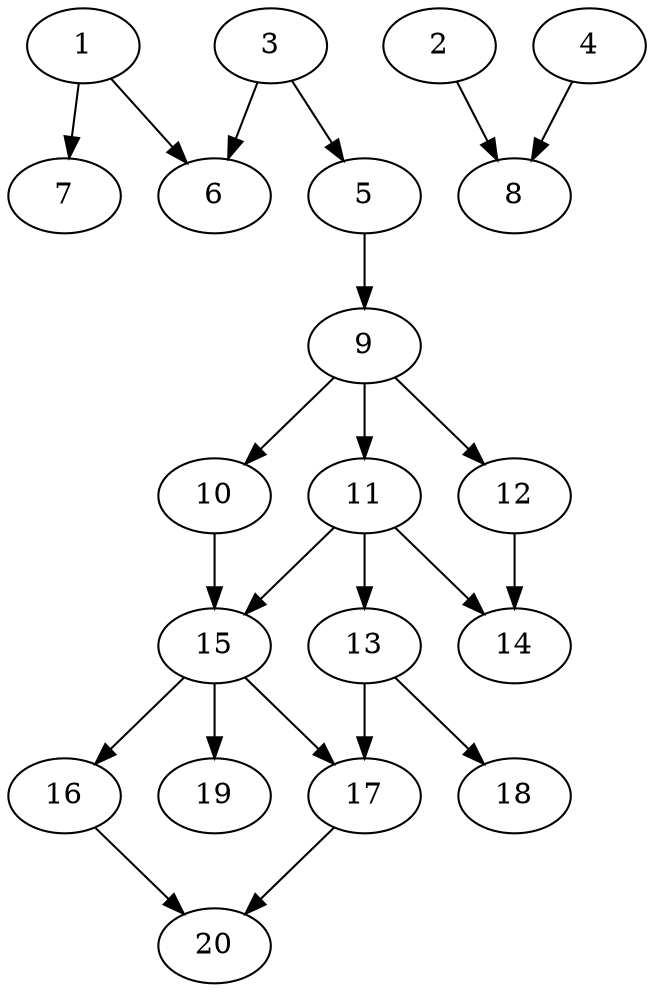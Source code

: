 // DAG automatically generated by daggen at Tue Aug  6 16:20:30 2019
// ./daggen --dot -n 20 --ccr 0.4 --fat 0.4 --regular 0.5 --density 0.5 --mindata 5242880 --maxdata 52428800 
digraph G {
  1 [size="129505280", alpha="0.14", expect_size="51802112"] 
  1 -> 6 [size ="51802112"]
  1 -> 7 [size ="51802112"]
  2 [size="36200960", alpha="0.09", expect_size="14480384"] 
  2 -> 8 [size ="14480384"]
  3 [size="88819200", alpha="0.11", expect_size="35527680"] 
  3 -> 5 [size ="35527680"]
  3 -> 6 [size ="35527680"]
  4 [size="38809600", alpha="0.12", expect_size="15523840"] 
  4 -> 8 [size ="15523840"]
  5 [size="42296320", alpha="0.09", expect_size="16918528"] 
  5 -> 9 [size ="16918528"]
  6 [size="77117440", alpha="0.02", expect_size="30846976"] 
  7 [size="16371200", alpha="0.08", expect_size="6548480"] 
  8 [size="25085440", alpha="0.06", expect_size="10034176"] 
  9 [size="13419520", alpha="0.09", expect_size="5367808"] 
  9 -> 10 [size ="5367808"]
  9 -> 11 [size ="5367808"]
  9 -> 12 [size ="5367808"]
  10 [size="99261440", alpha="0.05", expect_size="39704576"] 
  10 -> 15 [size ="39704576"]
  11 [size="13637120", alpha="0.07", expect_size="5454848"] 
  11 -> 13 [size ="5454848"]
  11 -> 14 [size ="5454848"]
  11 -> 15 [size ="5454848"]
  12 [size="97402880", alpha="0.15", expect_size="38961152"] 
  12 -> 14 [size ="38961152"]
  13 [size="35136000", alpha="0.07", expect_size="14054400"] 
  13 -> 17 [size ="14054400"]
  13 -> 18 [size ="14054400"]
  14 [size="100881920", alpha="0.19", expect_size="40352768"] 
  15 [size="51264000", alpha="0.05", expect_size="20505600"] 
  15 -> 16 [size ="20505600"]
  15 -> 17 [size ="20505600"]
  15 -> 19 [size ="20505600"]
  16 [size="103918080", alpha="0.16", expect_size="41567232"] 
  16 -> 20 [size ="41567232"]
  17 [size="115402240", alpha="0.08", expect_size="46160896"] 
  17 -> 20 [size ="46160896"]
  18 [size="42439680", alpha="0.05", expect_size="16975872"] 
  19 [size="77509120", alpha="0.00", expect_size="31003648"] 
  20 [size="129295360", alpha="0.10", expect_size="51718144"] 
}
